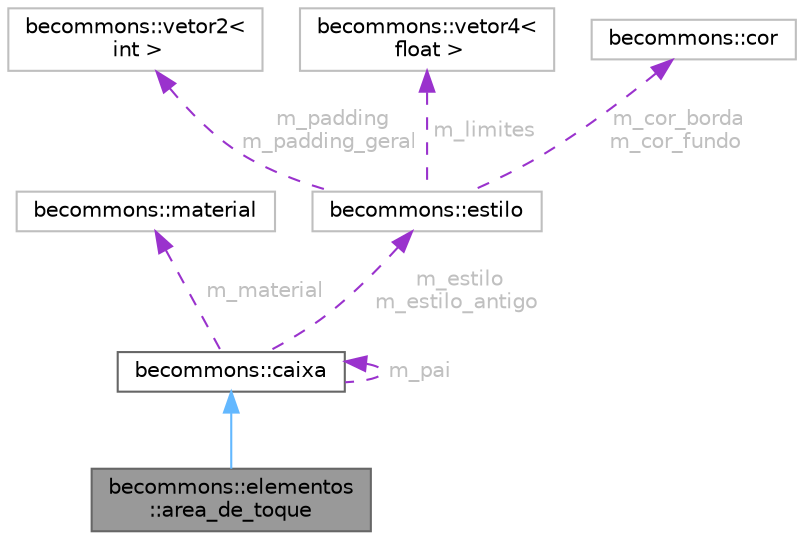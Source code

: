 digraph "becommons::elementos::area_de_toque"
{
 // LATEX_PDF_SIZE
  bgcolor="transparent";
  edge [fontname=Helvetica,fontsize=10,labelfontname=Helvetica,labelfontsize=10];
  node [fontname=Helvetica,fontsize=10,shape=box,height=0.2,width=0.4];
  Node1 [id="Node000001",label="becommons::elementos\l::area_de_toque",height=0.2,width=0.4,color="gray40", fillcolor="grey60", style="filled", fontcolor="black",tooltip=" "];
  Node2 -> Node1 [id="edge1_Node000001_Node000002",dir="back",color="steelblue1",style="solid",tooltip=" "];
  Node2 [id="Node000002",label="becommons::caixa",height=0.2,width=0.4,color="gray40", fillcolor="white", style="filled",URL="$classbecommons_1_1caixa.html",tooltip="funciona como uma div em css"];
  Node3 -> Node2 [id="edge2_Node000002_Node000003",dir="back",color="darkorchid3",style="dashed",tooltip=" ",label=" m_material",fontcolor="grey" ];
  Node3 [id="Node000003",label="becommons::material",height=0.2,width=0.4,color="grey75", fillcolor="white", style="filled",URL="$structbecommons_1_1material.html",tooltip=" "];
  Node2 -> Node2 [id="edge3_Node000002_Node000002",dir="back",color="darkorchid3",style="dashed",tooltip=" ",label=" m_pai",fontcolor="grey" ];
  Node4 -> Node2 [id="edge4_Node000002_Node000004",dir="back",color="darkorchid3",style="dashed",tooltip=" ",label=" m_estilo\nm_estilo_antigo",fontcolor="grey" ];
  Node4 [id="Node000004",label="becommons::estilo",height=0.2,width=0.4,color="grey75", fillcolor="white", style="filled",URL="$structbecommons_1_1estilo.html",tooltip=" "];
  Node5 -> Node4 [id="edge5_Node000004_Node000005",dir="back",color="darkorchid3",style="dashed",tooltip=" ",label=" m_padding\nm_padding_geral",fontcolor="grey" ];
  Node5 [id="Node000005",label="becommons::vetor2\<\l int \>",height=0.2,width=0.4,color="grey75", fillcolor="white", style="filled",URL="$structbecommons_1_1vetor2.html",tooltip=" "];
  Node6 -> Node4 [id="edge6_Node000004_Node000006",dir="back",color="darkorchid3",style="dashed",tooltip=" ",label=" m_limites",fontcolor="grey" ];
  Node6 [id="Node000006",label="becommons::vetor4\<\l float \>",height=0.2,width=0.4,color="grey75", fillcolor="white", style="filled",URL="$structbecommons_1_1vetor4.html",tooltip=" "];
  Node7 -> Node4 [id="edge7_Node000004_Node000007",dir="back",color="darkorchid3",style="dashed",tooltip=" ",label=" m_cor_borda\nm_cor_fundo",fontcolor="grey" ];
  Node7 [id="Node000007",label="becommons::cor",height=0.2,width=0.4,color="grey75", fillcolor="white", style="filled",URL="$structbecommons_1_1cor.html",tooltip=" "];
}
